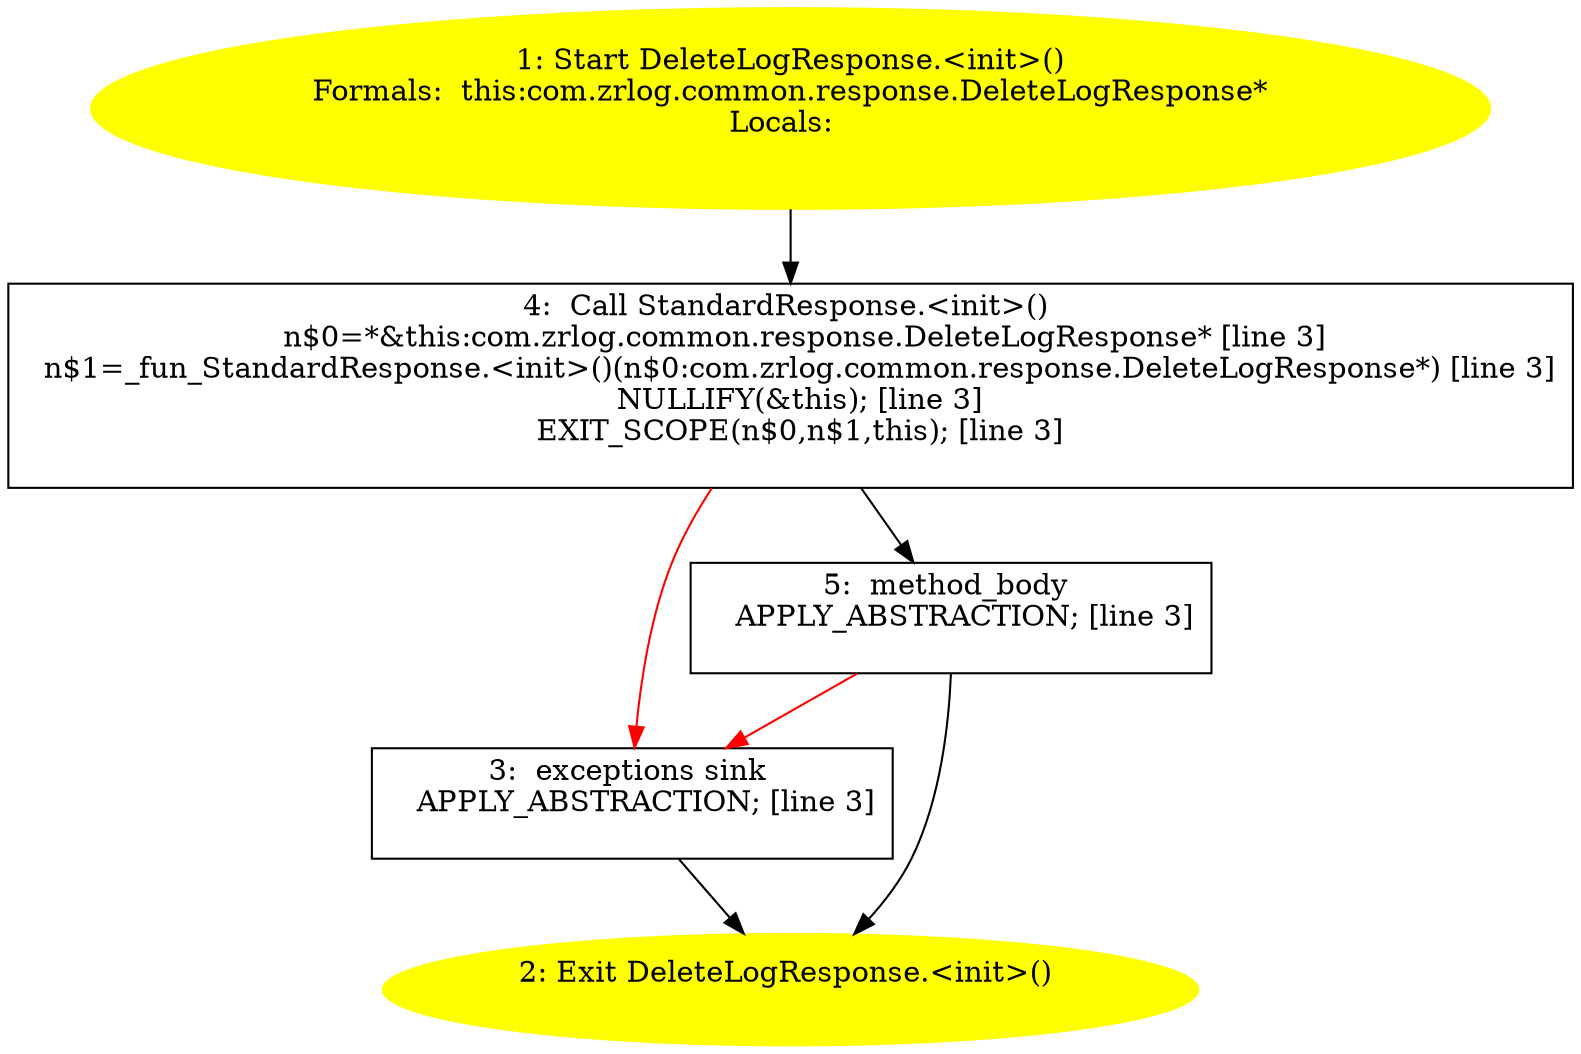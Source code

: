 /* @generated */
digraph cfg {
"com.zrlog.common.response.DeleteLogResponse.<init>().bc2791238afce1915df3272a909a7952_1" [label="1: Start DeleteLogResponse.<init>()\nFormals:  this:com.zrlog.common.response.DeleteLogResponse*\nLocals:  \n  " color=yellow style=filled]
	

	 "com.zrlog.common.response.DeleteLogResponse.<init>().bc2791238afce1915df3272a909a7952_1" -> "com.zrlog.common.response.DeleteLogResponse.<init>().bc2791238afce1915df3272a909a7952_4" ;
"com.zrlog.common.response.DeleteLogResponse.<init>().bc2791238afce1915df3272a909a7952_2" [label="2: Exit DeleteLogResponse.<init>() \n  " color=yellow style=filled]
	

"com.zrlog.common.response.DeleteLogResponse.<init>().bc2791238afce1915df3272a909a7952_3" [label="3:  exceptions sink \n   APPLY_ABSTRACTION; [line 3]\n " shape="box"]
	

	 "com.zrlog.common.response.DeleteLogResponse.<init>().bc2791238afce1915df3272a909a7952_3" -> "com.zrlog.common.response.DeleteLogResponse.<init>().bc2791238afce1915df3272a909a7952_2" ;
"com.zrlog.common.response.DeleteLogResponse.<init>().bc2791238afce1915df3272a909a7952_4" [label="4:  Call StandardResponse.<init>() \n   n$0=*&this:com.zrlog.common.response.DeleteLogResponse* [line 3]\n  n$1=_fun_StandardResponse.<init>()(n$0:com.zrlog.common.response.DeleteLogResponse*) [line 3]\n  NULLIFY(&this); [line 3]\n  EXIT_SCOPE(n$0,n$1,this); [line 3]\n " shape="box"]
	

	 "com.zrlog.common.response.DeleteLogResponse.<init>().bc2791238afce1915df3272a909a7952_4" -> "com.zrlog.common.response.DeleteLogResponse.<init>().bc2791238afce1915df3272a909a7952_5" ;
	 "com.zrlog.common.response.DeleteLogResponse.<init>().bc2791238afce1915df3272a909a7952_4" -> "com.zrlog.common.response.DeleteLogResponse.<init>().bc2791238afce1915df3272a909a7952_3" [color="red" ];
"com.zrlog.common.response.DeleteLogResponse.<init>().bc2791238afce1915df3272a909a7952_5" [label="5:  method_body \n   APPLY_ABSTRACTION; [line 3]\n " shape="box"]
	

	 "com.zrlog.common.response.DeleteLogResponse.<init>().bc2791238afce1915df3272a909a7952_5" -> "com.zrlog.common.response.DeleteLogResponse.<init>().bc2791238afce1915df3272a909a7952_2" ;
	 "com.zrlog.common.response.DeleteLogResponse.<init>().bc2791238afce1915df3272a909a7952_5" -> "com.zrlog.common.response.DeleteLogResponse.<init>().bc2791238afce1915df3272a909a7952_3" [color="red" ];
}
